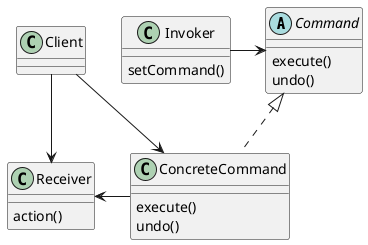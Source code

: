@startuml

'command classes

abstract Command {
  execute()
  undo()
}

class ConcreteCommand {
  execute()
  undo()
}

class Receiver {
  action()
}

Command <|.. ConcreteCommand
Receiver <- ConcreteCommand

'invoker vs command'

class Invoker {
  setCommand()
}

Invoker -> Command

'client'

class Client {

}

Client --> Receiver
Client --> ConcreteCommand

@enduml
